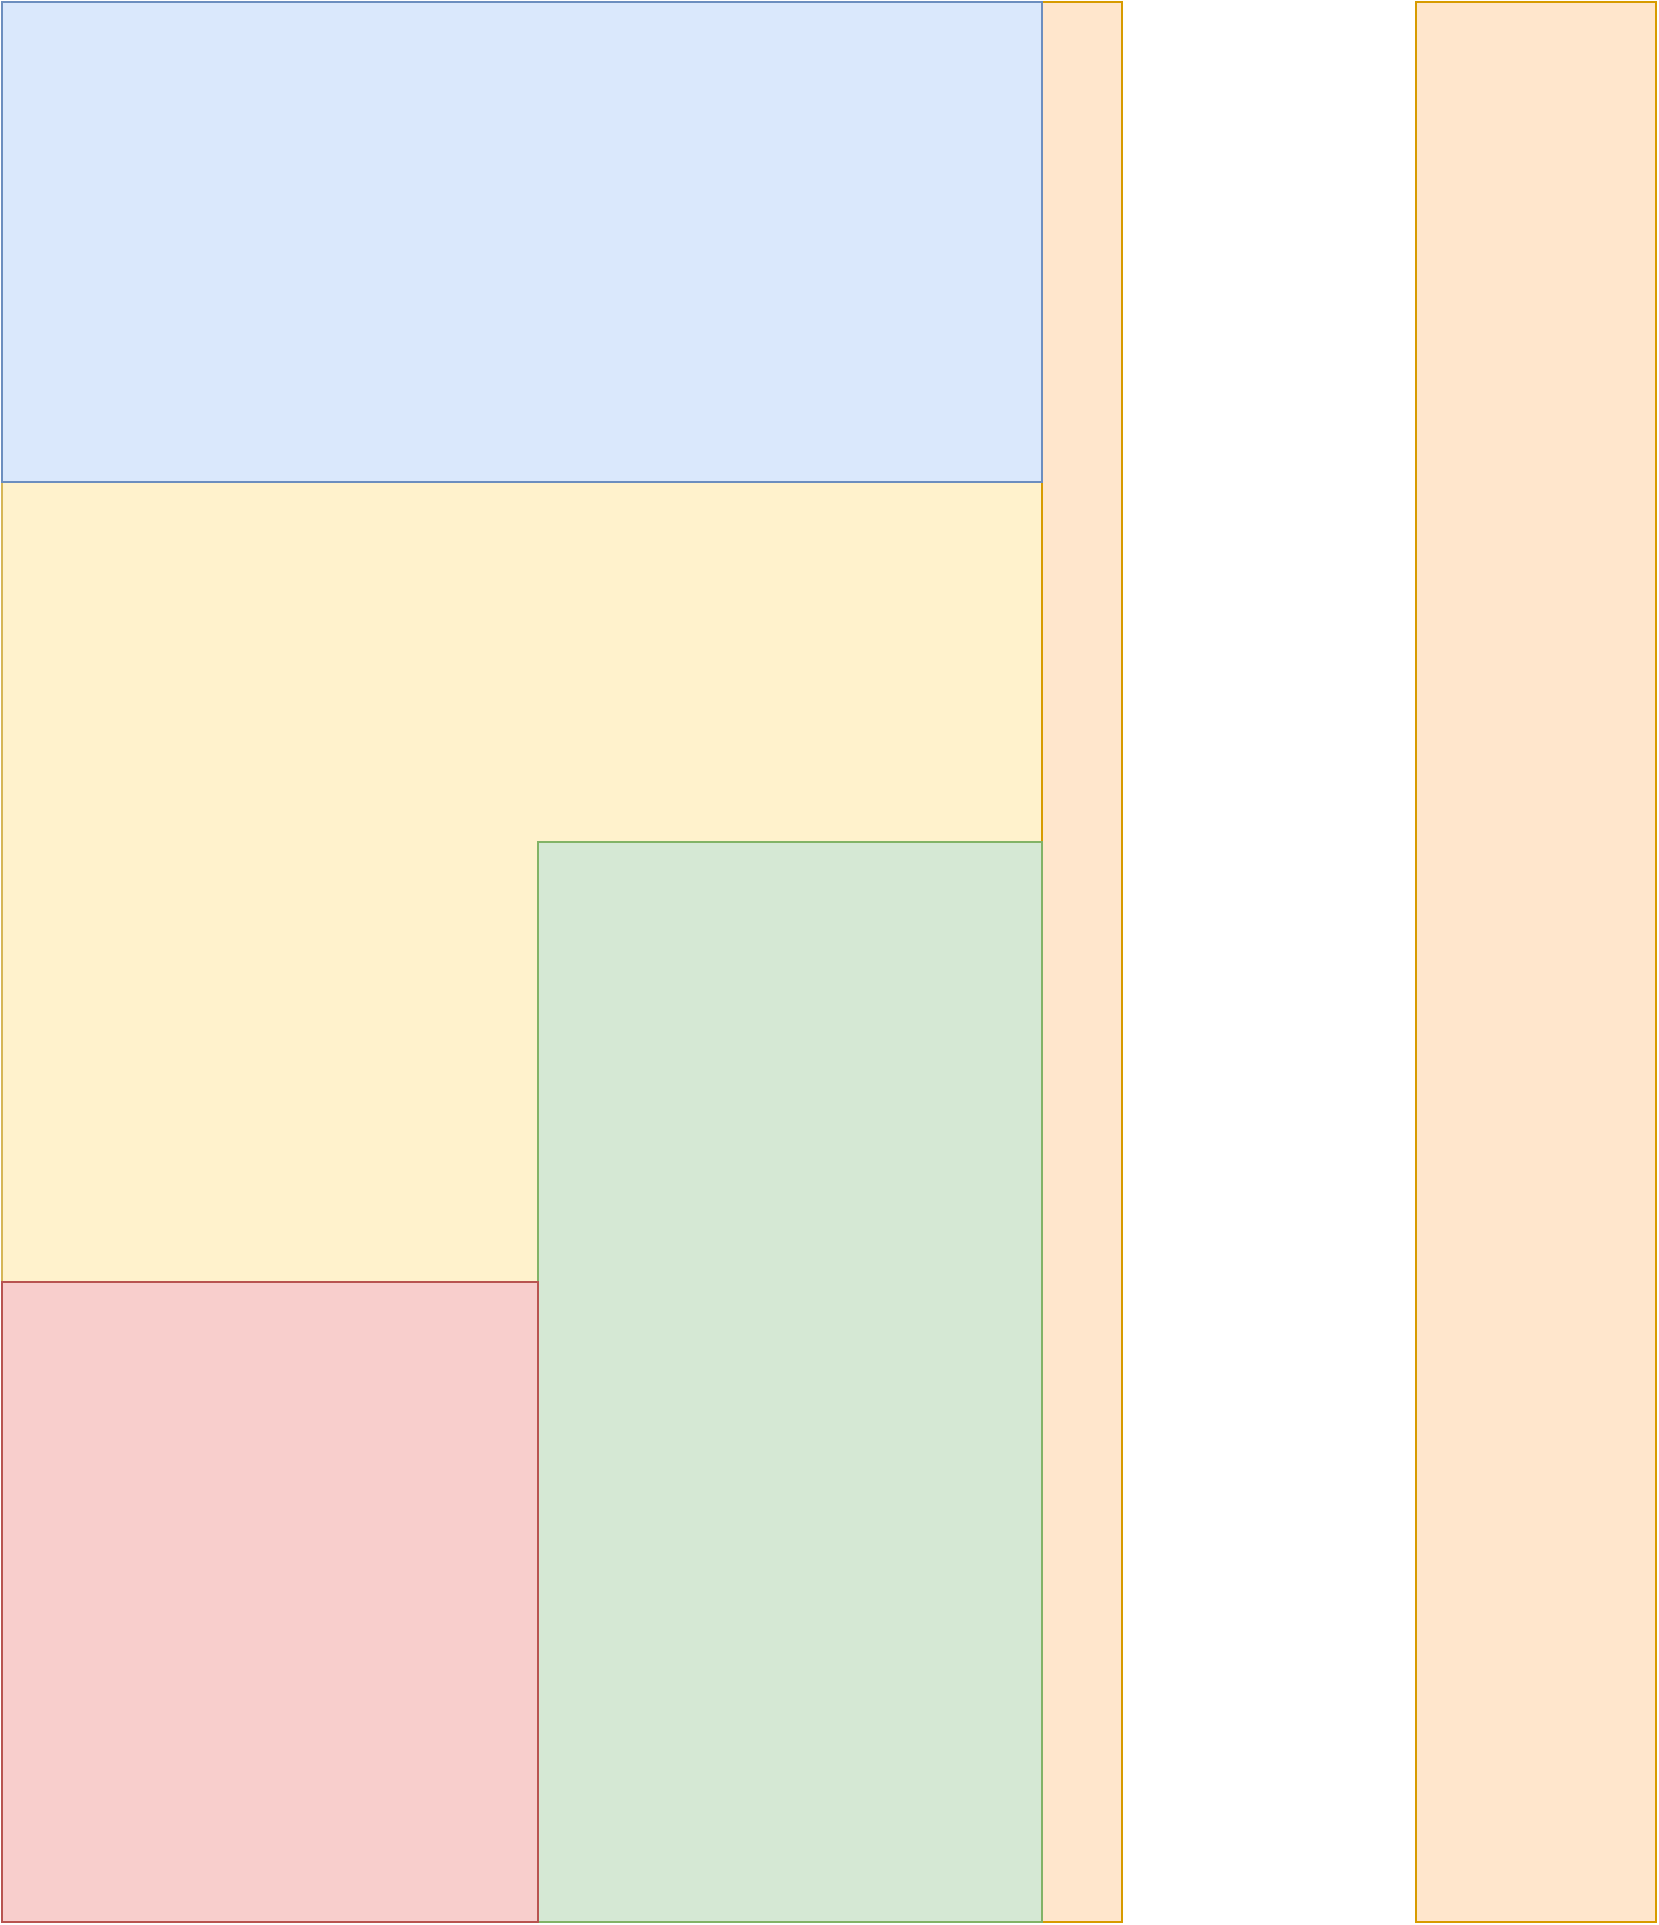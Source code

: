<mxfile version="28.2.3">
  <diagram name="第 1 页" id="w2TQIPrFkWgmi9tevHTX">
    <mxGraphModel dx="841" dy="547" grid="1" gridSize="10" guides="1" tooltips="1" connect="1" arrows="1" fold="1" page="1" pageScale="1" pageWidth="827" pageHeight="1169" math="0" shadow="0">
      <root>
        <mxCell id="0" />
        <mxCell id="1" parent="0" />
        <mxCell id="aQHsXCJiAlNEB3zGv-iB-1" value="" style="rounded=0;whiteSpace=wrap;html=1;fillColor=#fff2cc;strokeColor=#d6b656;" vertex="1" parent="1">
          <mxGeometry width="560" height="960" as="geometry" />
        </mxCell>
        <mxCell id="aQHsXCJiAlNEB3zGv-iB-2" value="" style="rounded=0;whiteSpace=wrap;html=1;fillColor=#ffe6cc;strokeColor=#d79b00;" vertex="1" parent="1">
          <mxGeometry x="520" width="40" height="960" as="geometry" />
        </mxCell>
        <mxCell id="aQHsXCJiAlNEB3zGv-iB-3" value="" style="rounded=0;whiteSpace=wrap;html=1;fillColor=#d5e8d4;strokeColor=#82b366;" vertex="1" parent="1">
          <mxGeometry x="268" y="420" width="252" height="540" as="geometry" />
        </mxCell>
        <mxCell id="aQHsXCJiAlNEB3zGv-iB-4" value="" style="rounded=0;whiteSpace=wrap;html=1;fillColor=#dae8fc;strokeColor=#6c8ebf;" vertex="1" parent="1">
          <mxGeometry width="520" height="240" as="geometry" />
        </mxCell>
        <mxCell id="aQHsXCJiAlNEB3zGv-iB-5" value="" style="rounded=0;whiteSpace=wrap;html=1;fillColor=#f8cecc;strokeColor=#b85450;" vertex="1" parent="1">
          <mxGeometry y="640" width="268" height="320" as="geometry" />
        </mxCell>
        <mxCell id="aQHsXCJiAlNEB3zGv-iB-6" value="" style="rounded=0;whiteSpace=wrap;html=1;fillColor=#ffe6cc;strokeColor=#d79b00;" vertex="1" parent="1">
          <mxGeometry x="707" width="120" height="960" as="geometry" />
        </mxCell>
      </root>
    </mxGraphModel>
  </diagram>
</mxfile>
